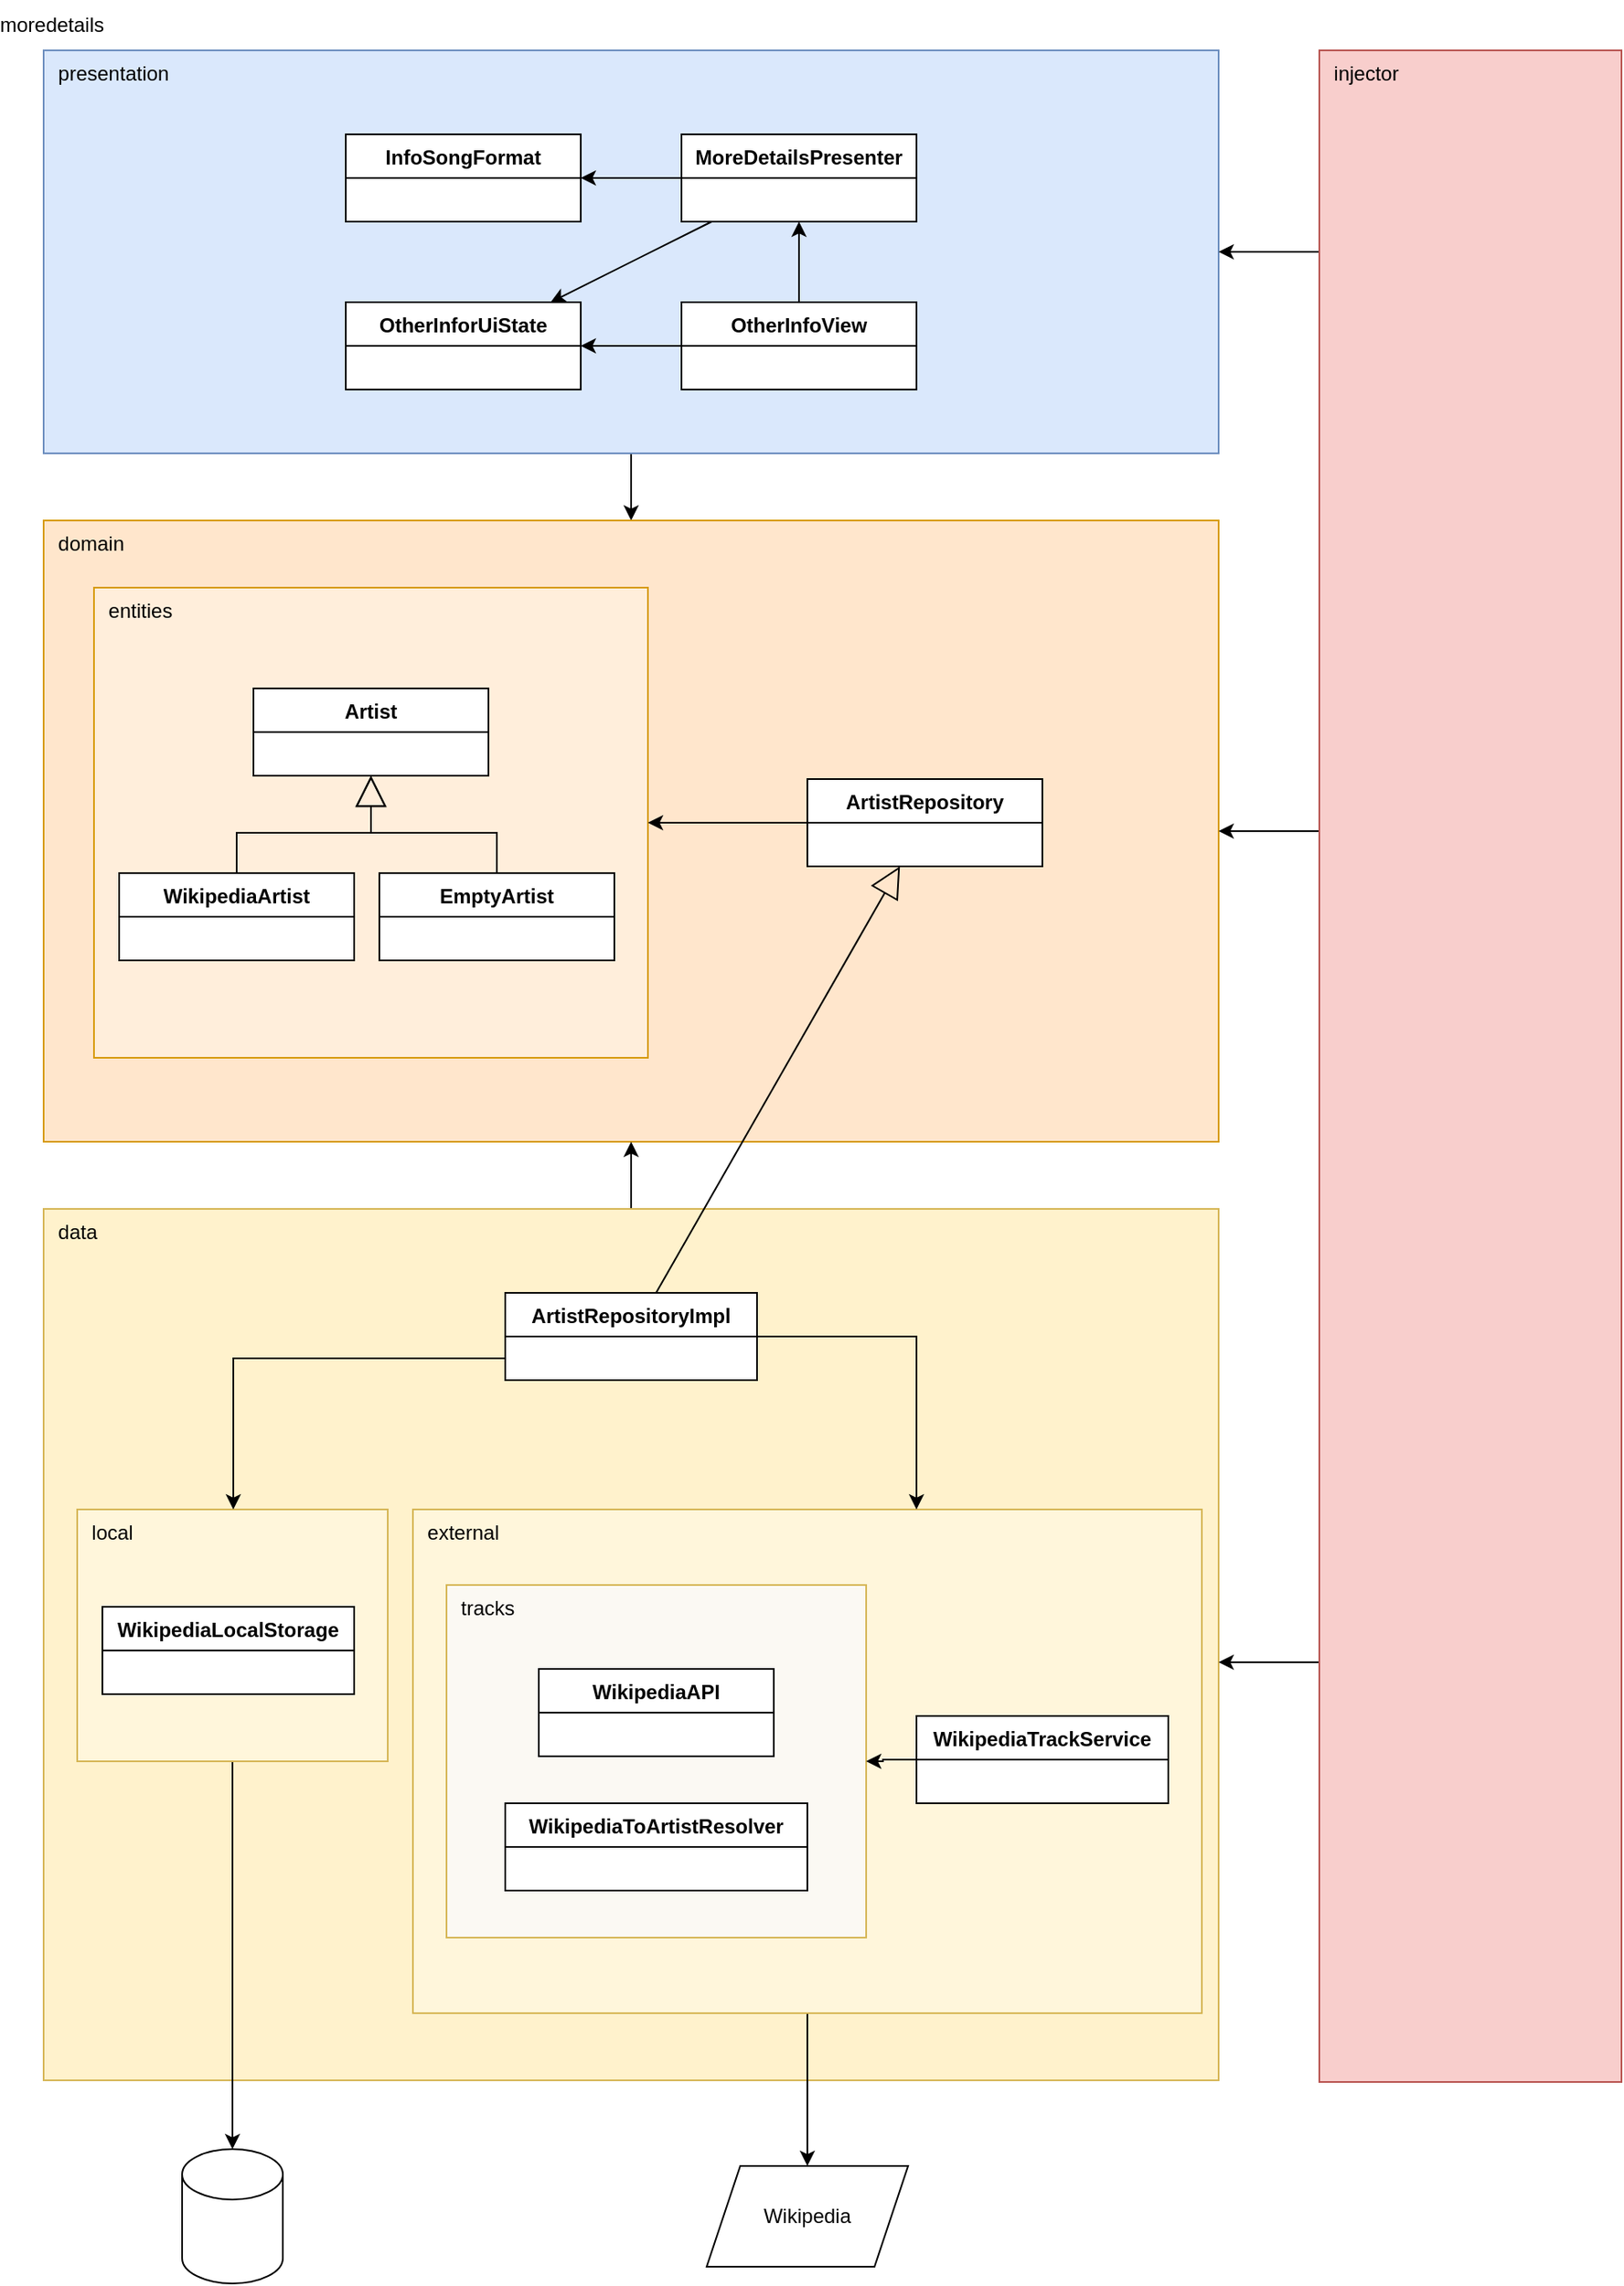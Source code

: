 <mxfile version="21.2.1" type="device">
  <diagram name="Página-1" id="IGTd7wFjD3Dsfbj7Bppf">
    <mxGraphModel dx="2204" dy="639" grid="1" gridSize="10" guides="1" tooltips="1" connect="1" arrows="1" fold="1" page="1" pageScale="1" pageWidth="1169" pageHeight="827" math="0" shadow="0">
      <root>
        <mxCell id="0" />
        <mxCell id="1" parent="0" />
        <mxCell id="dshoqOkQyHUTQz9DMJpt-36" style="edgeStyle=orthogonalEdgeStyle;rounded=0;orthogonalLoop=1;jettySize=auto;html=1;" edge="1" parent="1" source="dshoqOkQyHUTQz9DMJpt-1" target="dshoqOkQyHUTQz9DMJpt-2">
          <mxGeometry relative="1" as="geometry" />
        </mxCell>
        <mxCell id="dshoqOkQyHUTQz9DMJpt-1" value="&amp;nbsp; presentation" style="rounded=0;whiteSpace=wrap;html=1;align=left;verticalAlign=top;fillColor=#dae8fc;strokeColor=#6c8ebf;" vertex="1" parent="1">
          <mxGeometry x="10" y="40" width="700" height="240" as="geometry" />
        </mxCell>
        <mxCell id="dshoqOkQyHUTQz9DMJpt-2" value="&amp;nbsp; domain" style="rounded=0;whiteSpace=wrap;html=1;align=left;verticalAlign=top;fillColor=#ffe6cc;strokeColor=#d79b00;" vertex="1" parent="1">
          <mxGeometry x="10" y="320" width="700" height="370" as="geometry" />
        </mxCell>
        <mxCell id="dshoqOkQyHUTQz9DMJpt-38" style="edgeStyle=orthogonalEdgeStyle;rounded=0;orthogonalLoop=1;jettySize=auto;html=1;" edge="1" parent="1" source="dshoqOkQyHUTQz9DMJpt-3" target="dshoqOkQyHUTQz9DMJpt-2">
          <mxGeometry relative="1" as="geometry" />
        </mxCell>
        <mxCell id="dshoqOkQyHUTQz9DMJpt-3" value="&amp;nbsp; data" style="rounded=0;whiteSpace=wrap;html=1;align=left;verticalAlign=top;fillColor=#fff2cc;strokeColor=#d6b656;" vertex="1" parent="1">
          <mxGeometry x="10" y="730" width="700" height="519" as="geometry" />
        </mxCell>
        <mxCell id="dshoqOkQyHUTQz9DMJpt-4" value="moredetails" style="text;html=1;strokeColor=none;fillColor=none;align=center;verticalAlign=middle;whiteSpace=wrap;rounded=0;" vertex="1" parent="1">
          <mxGeometry x="-15" y="10" width="60" height="30" as="geometry" />
        </mxCell>
        <mxCell id="dshoqOkQyHUTQz9DMJpt-44" style="edgeStyle=orthogonalEdgeStyle;rounded=0;orthogonalLoop=1;jettySize=auto;html=1;" edge="1" parent="1" source="dshoqOkQyHUTQz9DMJpt-6" target="dshoqOkQyHUTQz9DMJpt-43">
          <mxGeometry relative="1" as="geometry" />
        </mxCell>
        <mxCell id="dshoqOkQyHUTQz9DMJpt-6" value="&amp;nbsp; local" style="rounded=0;whiteSpace=wrap;html=1;align=left;verticalAlign=top;fillColor=#fff6db;strokeColor=#d6b656;" vertex="1" parent="1">
          <mxGeometry x="30" y="909" width="185" height="150" as="geometry" />
        </mxCell>
        <mxCell id="dshoqOkQyHUTQz9DMJpt-46" style="edgeStyle=orthogonalEdgeStyle;rounded=0;orthogonalLoop=1;jettySize=auto;html=1;" edge="1" parent="1" source="dshoqOkQyHUTQz9DMJpt-7" target="dshoqOkQyHUTQz9DMJpt-45">
          <mxGeometry relative="1" as="geometry" />
        </mxCell>
        <mxCell id="dshoqOkQyHUTQz9DMJpt-7" value="&amp;nbsp; external" style="rounded=0;whiteSpace=wrap;html=1;align=left;verticalAlign=top;fillColor=#fff6db;strokeColor=#d6b656;" vertex="1" parent="1">
          <mxGeometry x="230" y="909" width="470" height="300" as="geometry" />
        </mxCell>
        <mxCell id="dshoqOkQyHUTQz9DMJpt-8" value="&amp;nbsp; tracks" style="rounded=0;whiteSpace=wrap;html=1;align=left;verticalAlign=top;fillColor=#fbf9f3;strokeColor=#d6b656;" vertex="1" parent="1">
          <mxGeometry x="250" y="954" width="250" height="210" as="geometry" />
        </mxCell>
        <mxCell id="dshoqOkQyHUTQz9DMJpt-10" value="WikipediaAPI" style="swimlane;fontStyle=1;align=center;verticalAlign=top;childLayout=stackLayout;horizontal=1;startSize=26;horizontalStack=0;resizeParent=1;resizeParentMax=0;resizeLast=0;collapsible=1;marginBottom=0;whiteSpace=wrap;html=1;swimlaneFillColor=default;" vertex="1" parent="1">
          <mxGeometry x="305" y="1004" width="140" height="52" as="geometry" />
        </mxCell>
        <mxCell id="dshoqOkQyHUTQz9DMJpt-14" value="WikipediaToArtistResolver" style="swimlane;fontStyle=1;align=center;verticalAlign=top;childLayout=stackLayout;horizontal=1;startSize=26;horizontalStack=0;resizeParent=1;resizeParentMax=0;resizeLast=0;collapsible=1;marginBottom=0;whiteSpace=wrap;html=1;swimlaneFillColor=default;" vertex="1" parent="1">
          <mxGeometry x="285" y="1084" width="180" height="52" as="geometry" />
        </mxCell>
        <mxCell id="dshoqOkQyHUTQz9DMJpt-31" style="edgeStyle=orthogonalEdgeStyle;rounded=0;orthogonalLoop=1;jettySize=auto;html=1;" edge="1" parent="1" source="dshoqOkQyHUTQz9DMJpt-16" target="dshoqOkQyHUTQz9DMJpt-8">
          <mxGeometry relative="1" as="geometry" />
        </mxCell>
        <mxCell id="dshoqOkQyHUTQz9DMJpt-16" value="WikipediaTrackService" style="swimlane;fontStyle=1;align=center;verticalAlign=top;childLayout=stackLayout;horizontal=1;startSize=26;horizontalStack=0;resizeParent=1;resizeParentMax=0;resizeLast=0;collapsible=1;marginBottom=0;whiteSpace=wrap;html=1;labelBackgroundColor=none;rounded=0;shadow=0;glass=0;gradientColor=none;swimlaneFillColor=default;" vertex="1" parent="1">
          <mxGeometry x="530" y="1032" width="150" height="52" as="geometry" />
        </mxCell>
        <mxCell id="dshoqOkQyHUTQz9DMJpt-17" value="WikipediaLocalStorage" style="swimlane;fontStyle=1;align=center;verticalAlign=top;childLayout=stackLayout;horizontal=1;startSize=26;horizontalStack=0;resizeParent=1;resizeParentMax=0;resizeLast=0;collapsible=1;marginBottom=0;whiteSpace=wrap;html=1;swimlaneFillColor=default;" vertex="1" parent="1">
          <mxGeometry x="45" y="967" width="150" height="52" as="geometry" />
        </mxCell>
        <mxCell id="dshoqOkQyHUTQz9DMJpt-22" value="&amp;nbsp; entities" style="rounded=0;whiteSpace=wrap;html=1;align=left;verticalAlign=top;fillColor=#ffeedb;strokeColor=#d79b00;" vertex="1" parent="1">
          <mxGeometry x="40" y="360" width="330" height="280" as="geometry" />
        </mxCell>
        <mxCell id="dshoqOkQyHUTQz9DMJpt-51" style="edgeStyle=orthogonalEdgeStyle;rounded=0;orthogonalLoop=1;jettySize=auto;html=1;endArrow=block;endFill=0;endSize=16;" edge="1" parent="1" source="dshoqOkQyHUTQz9DMJpt-23" target="dshoqOkQyHUTQz9DMJpt-50">
          <mxGeometry relative="1" as="geometry" />
        </mxCell>
        <mxCell id="dshoqOkQyHUTQz9DMJpt-23" value="WikipediaArtist" style="swimlane;fontStyle=1;align=center;verticalAlign=top;childLayout=stackLayout;horizontal=1;startSize=26;horizontalStack=0;resizeParent=1;resizeParentMax=0;resizeLast=0;collapsible=1;marginBottom=0;whiteSpace=wrap;html=1;swimlaneFillColor=default;" vertex="1" parent="1">
          <mxGeometry x="55" y="530" width="140" height="52" as="geometry" />
        </mxCell>
        <mxCell id="dshoqOkQyHUTQz9DMJpt-34" style="edgeStyle=orthogonalEdgeStyle;rounded=0;orthogonalLoop=1;jettySize=auto;html=1;" edge="1" parent="1" source="dshoqOkQyHUTQz9DMJpt-24" target="dshoqOkQyHUTQz9DMJpt-22">
          <mxGeometry relative="1" as="geometry" />
        </mxCell>
        <mxCell id="dshoqOkQyHUTQz9DMJpt-24" value="ArtistRepository" style="swimlane;fontStyle=1;align=center;verticalAlign=top;childLayout=stackLayout;horizontal=1;startSize=26;horizontalStack=0;resizeParent=1;resizeParentMax=0;resizeLast=0;collapsible=1;marginBottom=0;whiteSpace=wrap;html=1;swimlaneFillColor=default;" vertex="1" parent="1">
          <mxGeometry x="465" y="474" width="140" height="52" as="geometry" />
        </mxCell>
        <mxCell id="dshoqOkQyHUTQz9DMJpt-25" value="InfoSongFormat" style="swimlane;fontStyle=1;align=center;verticalAlign=top;childLayout=stackLayout;horizontal=1;startSize=26;horizontalStack=0;resizeParent=1;resizeParentMax=0;resizeLast=0;collapsible=1;marginBottom=0;whiteSpace=wrap;html=1;swimlaneFillColor=default;" vertex="1" parent="1">
          <mxGeometry x="190" y="90" width="140" height="52" as="geometry" />
        </mxCell>
        <mxCell id="dshoqOkQyHUTQz9DMJpt-35" style="edgeStyle=orthogonalEdgeStyle;rounded=0;orthogonalLoop=1;jettySize=auto;html=1;" edge="1" parent="1" source="dshoqOkQyHUTQz9DMJpt-26" target="dshoqOkQyHUTQz9DMJpt-25">
          <mxGeometry relative="1" as="geometry" />
        </mxCell>
        <mxCell id="dshoqOkQyHUTQz9DMJpt-48" style="rounded=0;orthogonalLoop=1;jettySize=auto;html=1;" edge="1" parent="1" source="dshoqOkQyHUTQz9DMJpt-26" target="dshoqOkQyHUTQz9DMJpt-27">
          <mxGeometry relative="1" as="geometry" />
        </mxCell>
        <mxCell id="dshoqOkQyHUTQz9DMJpt-26" value="MoreDetailsPresenter" style="swimlane;fontStyle=1;align=center;verticalAlign=top;childLayout=stackLayout;horizontal=1;startSize=26;horizontalStack=0;resizeParent=1;resizeParentMax=0;resizeLast=0;collapsible=1;marginBottom=0;whiteSpace=wrap;html=1;swimlaneFillColor=default;" vertex="1" parent="1">
          <mxGeometry x="390" y="90" width="140" height="52" as="geometry" />
        </mxCell>
        <mxCell id="dshoqOkQyHUTQz9DMJpt-27" value="OtherInforUiState" style="swimlane;fontStyle=1;align=center;verticalAlign=top;childLayout=stackLayout;horizontal=1;startSize=26;horizontalStack=0;resizeParent=1;resizeParentMax=0;resizeLast=0;collapsible=1;marginBottom=0;whiteSpace=wrap;html=1;swimlaneFillColor=default;" vertex="1" parent="1">
          <mxGeometry x="190" y="190" width="140" height="52" as="geometry" />
        </mxCell>
        <mxCell id="dshoqOkQyHUTQz9DMJpt-37" style="edgeStyle=orthogonalEdgeStyle;rounded=0;orthogonalLoop=1;jettySize=auto;html=1;" edge="1" parent="1" source="dshoqOkQyHUTQz9DMJpt-28" target="dshoqOkQyHUTQz9DMJpt-26">
          <mxGeometry relative="1" as="geometry" />
        </mxCell>
        <mxCell id="dshoqOkQyHUTQz9DMJpt-49" style="edgeStyle=orthogonalEdgeStyle;rounded=0;orthogonalLoop=1;jettySize=auto;html=1;" edge="1" parent="1" source="dshoqOkQyHUTQz9DMJpt-28" target="dshoqOkQyHUTQz9DMJpt-27">
          <mxGeometry relative="1" as="geometry" />
        </mxCell>
        <mxCell id="dshoqOkQyHUTQz9DMJpt-28" value="OtherInfoView" style="swimlane;fontStyle=1;align=center;verticalAlign=top;childLayout=stackLayout;horizontal=1;startSize=26;horizontalStack=0;resizeParent=1;resizeParentMax=0;resizeLast=0;collapsible=1;marginBottom=0;whiteSpace=wrap;html=1;swimlaneFillColor=default;" vertex="1" parent="1">
          <mxGeometry x="390" y="190" width="140" height="52" as="geometry" />
        </mxCell>
        <mxCell id="dshoqOkQyHUTQz9DMJpt-30" style="rounded=0;orthogonalLoop=1;jettySize=auto;html=1;endArrow=block;endFill=0;startSize=6;endSize=16;" edge="1" parent="1" source="dshoqOkQyHUTQz9DMJpt-29" target="dshoqOkQyHUTQz9DMJpt-24">
          <mxGeometry relative="1" as="geometry" />
        </mxCell>
        <mxCell id="dshoqOkQyHUTQz9DMJpt-32" style="edgeStyle=orthogonalEdgeStyle;rounded=0;orthogonalLoop=1;jettySize=auto;html=1;" edge="1" parent="1" source="dshoqOkQyHUTQz9DMJpt-29" target="dshoqOkQyHUTQz9DMJpt-7">
          <mxGeometry relative="1" as="geometry">
            <Array as="points">
              <mxPoint x="530" y="806" />
            </Array>
          </mxGeometry>
        </mxCell>
        <mxCell id="dshoqOkQyHUTQz9DMJpt-33" style="edgeStyle=orthogonalEdgeStyle;rounded=0;orthogonalLoop=1;jettySize=auto;html=1;" edge="1" parent="1" source="dshoqOkQyHUTQz9DMJpt-29" target="dshoqOkQyHUTQz9DMJpt-6">
          <mxGeometry relative="1" as="geometry">
            <Array as="points">
              <mxPoint x="123" y="819" />
            </Array>
          </mxGeometry>
        </mxCell>
        <mxCell id="dshoqOkQyHUTQz9DMJpt-29" value="ArtistRepositoryImpl" style="swimlane;fontStyle=1;align=center;verticalAlign=top;childLayout=stackLayout;horizontal=1;startSize=26;horizontalStack=0;resizeParent=1;resizeParentMax=0;resizeLast=0;collapsible=1;marginBottom=0;whiteSpace=wrap;html=1;swimlaneFillColor=default;" vertex="1" parent="1">
          <mxGeometry x="285" y="780" width="150" height="52" as="geometry" />
        </mxCell>
        <mxCell id="dshoqOkQyHUTQz9DMJpt-40" style="edgeStyle=orthogonalEdgeStyle;rounded=0;orthogonalLoop=1;jettySize=auto;html=1;" edge="1" parent="1" source="dshoqOkQyHUTQz9DMJpt-39" target="dshoqOkQyHUTQz9DMJpt-1">
          <mxGeometry relative="1" as="geometry">
            <Array as="points">
              <mxPoint x="740" y="160" />
              <mxPoint x="740" y="160" />
            </Array>
          </mxGeometry>
        </mxCell>
        <mxCell id="dshoqOkQyHUTQz9DMJpt-41" style="edgeStyle=orthogonalEdgeStyle;rounded=0;orthogonalLoop=1;jettySize=auto;html=1;" edge="1" parent="1" source="dshoqOkQyHUTQz9DMJpt-39" target="dshoqOkQyHUTQz9DMJpt-2">
          <mxGeometry relative="1" as="geometry">
            <Array as="points">
              <mxPoint x="750" y="505" />
              <mxPoint x="750" y="505" />
            </Array>
          </mxGeometry>
        </mxCell>
        <mxCell id="dshoqOkQyHUTQz9DMJpt-42" style="edgeStyle=orthogonalEdgeStyle;rounded=0;orthogonalLoop=1;jettySize=auto;html=1;" edge="1" parent="1" source="dshoqOkQyHUTQz9DMJpt-39" target="dshoqOkQyHUTQz9DMJpt-3">
          <mxGeometry relative="1" as="geometry">
            <Array as="points">
              <mxPoint x="740" y="1000" />
              <mxPoint x="740" y="1000" />
            </Array>
          </mxGeometry>
        </mxCell>
        <mxCell id="dshoqOkQyHUTQz9DMJpt-39" value="&amp;nbsp; injector" style="rounded=0;whiteSpace=wrap;html=1;align=left;verticalAlign=top;fillColor=#f8cecc;strokeColor=#b85450;" vertex="1" parent="1">
          <mxGeometry x="770" y="40" width="180" height="1210" as="geometry" />
        </mxCell>
        <mxCell id="dshoqOkQyHUTQz9DMJpt-43" value="" style="shape=cylinder3;whiteSpace=wrap;html=1;boundedLbl=1;backgroundOutline=1;size=15;" vertex="1" parent="1">
          <mxGeometry x="92.5" y="1290" width="60" height="80" as="geometry" />
        </mxCell>
        <mxCell id="dshoqOkQyHUTQz9DMJpt-45" value="Wikipedia" style="shape=parallelogram;perimeter=parallelogramPerimeter;whiteSpace=wrap;html=1;fixedSize=1;" vertex="1" parent="1">
          <mxGeometry x="405" y="1300" width="120" height="60" as="geometry" />
        </mxCell>
        <mxCell id="dshoqOkQyHUTQz9DMJpt-50" value="Artist" style="swimlane;fontStyle=1;align=center;verticalAlign=top;childLayout=stackLayout;horizontal=1;startSize=26;horizontalStack=0;resizeParent=1;resizeParentMax=0;resizeLast=0;collapsible=1;marginBottom=0;whiteSpace=wrap;html=1;swimlaneFillColor=default;" vertex="1" parent="1">
          <mxGeometry x="135" y="420" width="140" height="52" as="geometry" />
        </mxCell>
        <mxCell id="dshoqOkQyHUTQz9DMJpt-53" style="edgeStyle=orthogonalEdgeStyle;rounded=0;orthogonalLoop=1;jettySize=auto;html=1;endArrow=block;endFill=0;endSize=16;" edge="1" parent="1" source="dshoqOkQyHUTQz9DMJpt-52" target="dshoqOkQyHUTQz9DMJpt-50">
          <mxGeometry relative="1" as="geometry" />
        </mxCell>
        <mxCell id="dshoqOkQyHUTQz9DMJpt-52" value="EmptyArtist" style="swimlane;fontStyle=1;align=center;verticalAlign=top;childLayout=stackLayout;horizontal=1;startSize=26;horizontalStack=0;resizeParent=1;resizeParentMax=0;resizeLast=0;collapsible=1;marginBottom=0;whiteSpace=wrap;html=1;swimlaneFillColor=default;" vertex="1" parent="1">
          <mxGeometry x="210" y="530" width="140" height="52" as="geometry" />
        </mxCell>
      </root>
    </mxGraphModel>
  </diagram>
</mxfile>
